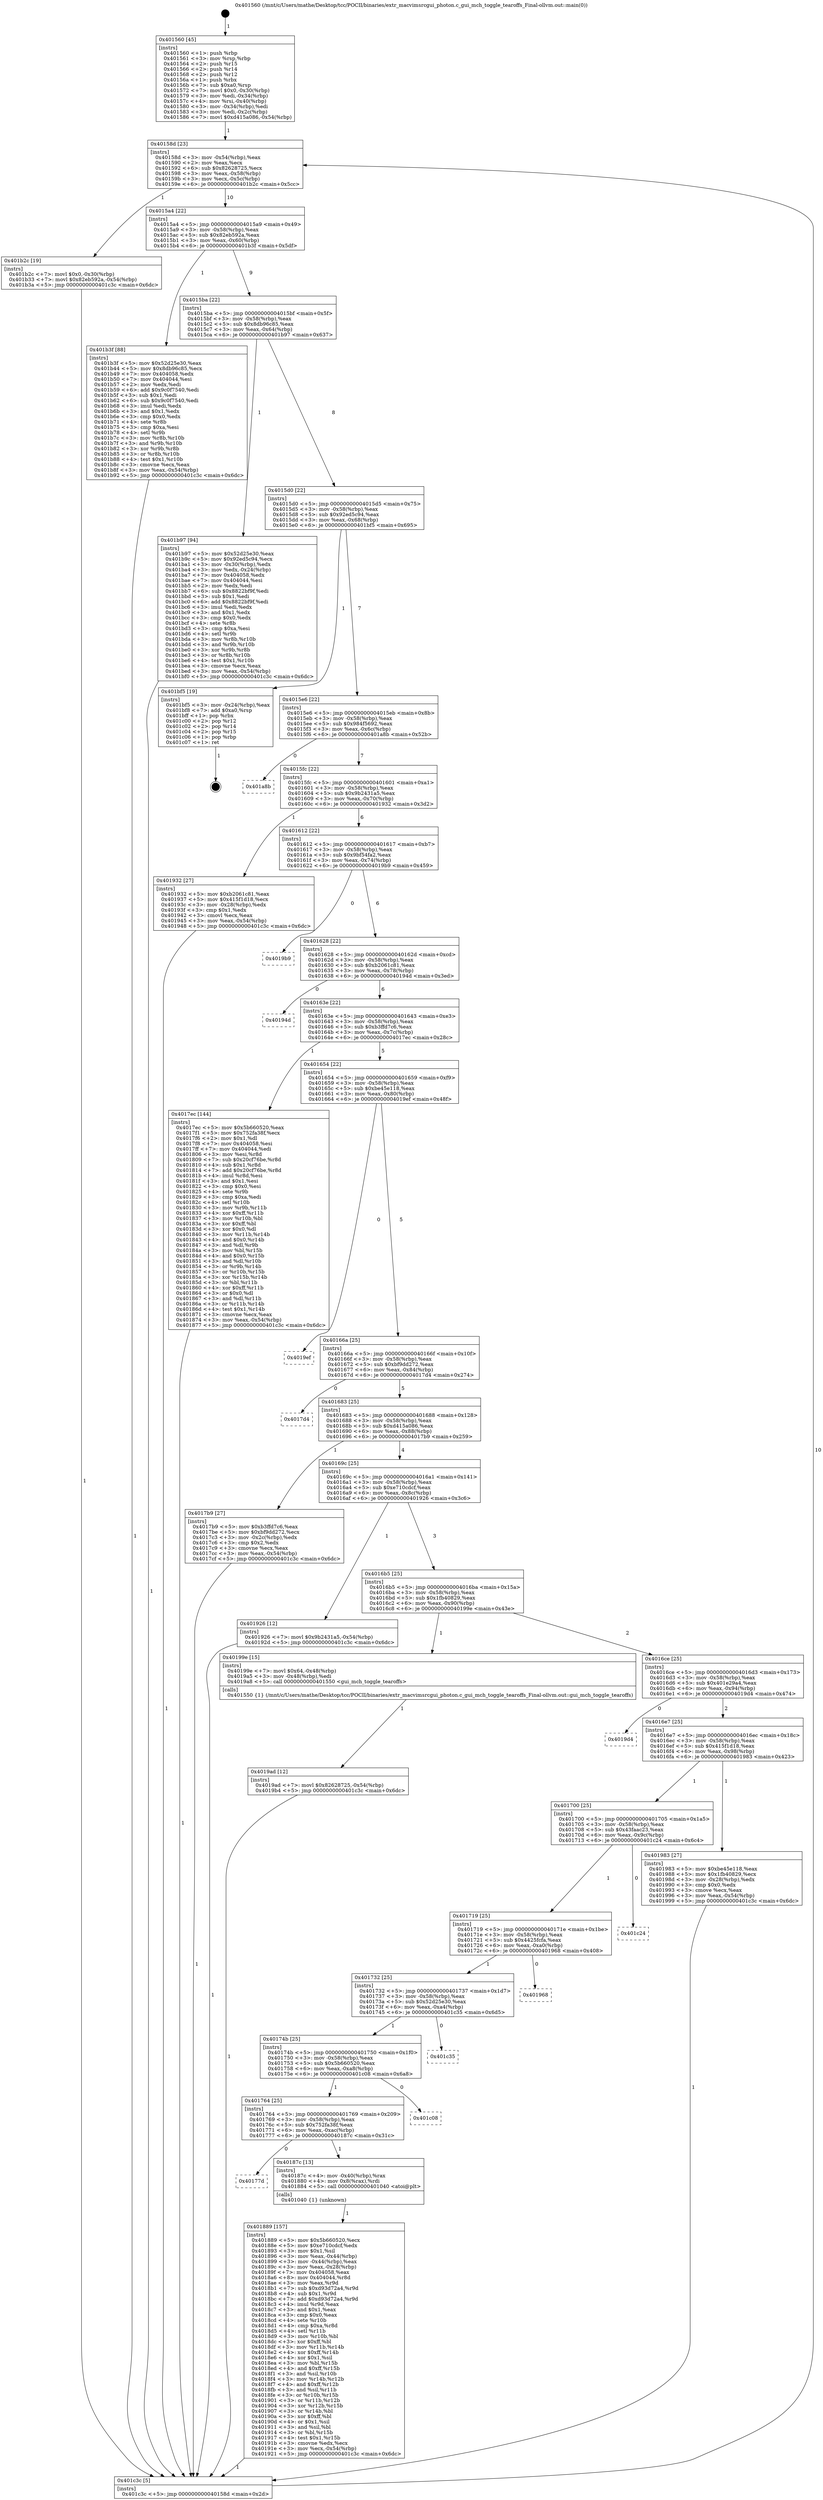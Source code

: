digraph "0x401560" {
  label = "0x401560 (/mnt/c/Users/mathe/Desktop/tcc/POCII/binaries/extr_macvimsrcgui_photon.c_gui_mch_toggle_tearoffs_Final-ollvm.out::main(0))"
  labelloc = "t"
  node[shape=record]

  Entry [label="",width=0.3,height=0.3,shape=circle,fillcolor=black,style=filled]
  "0x40158d" [label="{
     0x40158d [23]\l
     | [instrs]\l
     &nbsp;&nbsp;0x40158d \<+3\>: mov -0x54(%rbp),%eax\l
     &nbsp;&nbsp;0x401590 \<+2\>: mov %eax,%ecx\l
     &nbsp;&nbsp;0x401592 \<+6\>: sub $0x82628725,%ecx\l
     &nbsp;&nbsp;0x401598 \<+3\>: mov %eax,-0x58(%rbp)\l
     &nbsp;&nbsp;0x40159b \<+3\>: mov %ecx,-0x5c(%rbp)\l
     &nbsp;&nbsp;0x40159e \<+6\>: je 0000000000401b2c \<main+0x5cc\>\l
  }"]
  "0x401b2c" [label="{
     0x401b2c [19]\l
     | [instrs]\l
     &nbsp;&nbsp;0x401b2c \<+7\>: movl $0x0,-0x30(%rbp)\l
     &nbsp;&nbsp;0x401b33 \<+7\>: movl $0x82eb592a,-0x54(%rbp)\l
     &nbsp;&nbsp;0x401b3a \<+5\>: jmp 0000000000401c3c \<main+0x6dc\>\l
  }"]
  "0x4015a4" [label="{
     0x4015a4 [22]\l
     | [instrs]\l
     &nbsp;&nbsp;0x4015a4 \<+5\>: jmp 00000000004015a9 \<main+0x49\>\l
     &nbsp;&nbsp;0x4015a9 \<+3\>: mov -0x58(%rbp),%eax\l
     &nbsp;&nbsp;0x4015ac \<+5\>: sub $0x82eb592a,%eax\l
     &nbsp;&nbsp;0x4015b1 \<+3\>: mov %eax,-0x60(%rbp)\l
     &nbsp;&nbsp;0x4015b4 \<+6\>: je 0000000000401b3f \<main+0x5df\>\l
  }"]
  Exit [label="",width=0.3,height=0.3,shape=circle,fillcolor=black,style=filled,peripheries=2]
  "0x401b3f" [label="{
     0x401b3f [88]\l
     | [instrs]\l
     &nbsp;&nbsp;0x401b3f \<+5\>: mov $0x52d25e30,%eax\l
     &nbsp;&nbsp;0x401b44 \<+5\>: mov $0x8db96c85,%ecx\l
     &nbsp;&nbsp;0x401b49 \<+7\>: mov 0x404058,%edx\l
     &nbsp;&nbsp;0x401b50 \<+7\>: mov 0x404044,%esi\l
     &nbsp;&nbsp;0x401b57 \<+2\>: mov %edx,%edi\l
     &nbsp;&nbsp;0x401b59 \<+6\>: add $0x9c0f7540,%edi\l
     &nbsp;&nbsp;0x401b5f \<+3\>: sub $0x1,%edi\l
     &nbsp;&nbsp;0x401b62 \<+6\>: sub $0x9c0f7540,%edi\l
     &nbsp;&nbsp;0x401b68 \<+3\>: imul %edi,%edx\l
     &nbsp;&nbsp;0x401b6b \<+3\>: and $0x1,%edx\l
     &nbsp;&nbsp;0x401b6e \<+3\>: cmp $0x0,%edx\l
     &nbsp;&nbsp;0x401b71 \<+4\>: sete %r8b\l
     &nbsp;&nbsp;0x401b75 \<+3\>: cmp $0xa,%esi\l
     &nbsp;&nbsp;0x401b78 \<+4\>: setl %r9b\l
     &nbsp;&nbsp;0x401b7c \<+3\>: mov %r8b,%r10b\l
     &nbsp;&nbsp;0x401b7f \<+3\>: and %r9b,%r10b\l
     &nbsp;&nbsp;0x401b82 \<+3\>: xor %r9b,%r8b\l
     &nbsp;&nbsp;0x401b85 \<+3\>: or %r8b,%r10b\l
     &nbsp;&nbsp;0x401b88 \<+4\>: test $0x1,%r10b\l
     &nbsp;&nbsp;0x401b8c \<+3\>: cmovne %ecx,%eax\l
     &nbsp;&nbsp;0x401b8f \<+3\>: mov %eax,-0x54(%rbp)\l
     &nbsp;&nbsp;0x401b92 \<+5\>: jmp 0000000000401c3c \<main+0x6dc\>\l
  }"]
  "0x4015ba" [label="{
     0x4015ba [22]\l
     | [instrs]\l
     &nbsp;&nbsp;0x4015ba \<+5\>: jmp 00000000004015bf \<main+0x5f\>\l
     &nbsp;&nbsp;0x4015bf \<+3\>: mov -0x58(%rbp),%eax\l
     &nbsp;&nbsp;0x4015c2 \<+5\>: sub $0x8db96c85,%eax\l
     &nbsp;&nbsp;0x4015c7 \<+3\>: mov %eax,-0x64(%rbp)\l
     &nbsp;&nbsp;0x4015ca \<+6\>: je 0000000000401b97 \<main+0x637\>\l
  }"]
  "0x4019ad" [label="{
     0x4019ad [12]\l
     | [instrs]\l
     &nbsp;&nbsp;0x4019ad \<+7\>: movl $0x82628725,-0x54(%rbp)\l
     &nbsp;&nbsp;0x4019b4 \<+5\>: jmp 0000000000401c3c \<main+0x6dc\>\l
  }"]
  "0x401b97" [label="{
     0x401b97 [94]\l
     | [instrs]\l
     &nbsp;&nbsp;0x401b97 \<+5\>: mov $0x52d25e30,%eax\l
     &nbsp;&nbsp;0x401b9c \<+5\>: mov $0x92ed5c94,%ecx\l
     &nbsp;&nbsp;0x401ba1 \<+3\>: mov -0x30(%rbp),%edx\l
     &nbsp;&nbsp;0x401ba4 \<+3\>: mov %edx,-0x24(%rbp)\l
     &nbsp;&nbsp;0x401ba7 \<+7\>: mov 0x404058,%edx\l
     &nbsp;&nbsp;0x401bae \<+7\>: mov 0x404044,%esi\l
     &nbsp;&nbsp;0x401bb5 \<+2\>: mov %edx,%edi\l
     &nbsp;&nbsp;0x401bb7 \<+6\>: sub $0x8822bf9f,%edi\l
     &nbsp;&nbsp;0x401bbd \<+3\>: sub $0x1,%edi\l
     &nbsp;&nbsp;0x401bc0 \<+6\>: add $0x8822bf9f,%edi\l
     &nbsp;&nbsp;0x401bc6 \<+3\>: imul %edi,%edx\l
     &nbsp;&nbsp;0x401bc9 \<+3\>: and $0x1,%edx\l
     &nbsp;&nbsp;0x401bcc \<+3\>: cmp $0x0,%edx\l
     &nbsp;&nbsp;0x401bcf \<+4\>: sete %r8b\l
     &nbsp;&nbsp;0x401bd3 \<+3\>: cmp $0xa,%esi\l
     &nbsp;&nbsp;0x401bd6 \<+4\>: setl %r9b\l
     &nbsp;&nbsp;0x401bda \<+3\>: mov %r8b,%r10b\l
     &nbsp;&nbsp;0x401bdd \<+3\>: and %r9b,%r10b\l
     &nbsp;&nbsp;0x401be0 \<+3\>: xor %r9b,%r8b\l
     &nbsp;&nbsp;0x401be3 \<+3\>: or %r8b,%r10b\l
     &nbsp;&nbsp;0x401be6 \<+4\>: test $0x1,%r10b\l
     &nbsp;&nbsp;0x401bea \<+3\>: cmovne %ecx,%eax\l
     &nbsp;&nbsp;0x401bed \<+3\>: mov %eax,-0x54(%rbp)\l
     &nbsp;&nbsp;0x401bf0 \<+5\>: jmp 0000000000401c3c \<main+0x6dc\>\l
  }"]
  "0x4015d0" [label="{
     0x4015d0 [22]\l
     | [instrs]\l
     &nbsp;&nbsp;0x4015d0 \<+5\>: jmp 00000000004015d5 \<main+0x75\>\l
     &nbsp;&nbsp;0x4015d5 \<+3\>: mov -0x58(%rbp),%eax\l
     &nbsp;&nbsp;0x4015d8 \<+5\>: sub $0x92ed5c94,%eax\l
     &nbsp;&nbsp;0x4015dd \<+3\>: mov %eax,-0x68(%rbp)\l
     &nbsp;&nbsp;0x4015e0 \<+6\>: je 0000000000401bf5 \<main+0x695\>\l
  }"]
  "0x401889" [label="{
     0x401889 [157]\l
     | [instrs]\l
     &nbsp;&nbsp;0x401889 \<+5\>: mov $0x5b660520,%ecx\l
     &nbsp;&nbsp;0x40188e \<+5\>: mov $0xe710cdcf,%edx\l
     &nbsp;&nbsp;0x401893 \<+3\>: mov $0x1,%sil\l
     &nbsp;&nbsp;0x401896 \<+3\>: mov %eax,-0x44(%rbp)\l
     &nbsp;&nbsp;0x401899 \<+3\>: mov -0x44(%rbp),%eax\l
     &nbsp;&nbsp;0x40189c \<+3\>: mov %eax,-0x28(%rbp)\l
     &nbsp;&nbsp;0x40189f \<+7\>: mov 0x404058,%eax\l
     &nbsp;&nbsp;0x4018a6 \<+8\>: mov 0x404044,%r8d\l
     &nbsp;&nbsp;0x4018ae \<+3\>: mov %eax,%r9d\l
     &nbsp;&nbsp;0x4018b1 \<+7\>: sub $0xd93d72a4,%r9d\l
     &nbsp;&nbsp;0x4018b8 \<+4\>: sub $0x1,%r9d\l
     &nbsp;&nbsp;0x4018bc \<+7\>: add $0xd93d72a4,%r9d\l
     &nbsp;&nbsp;0x4018c3 \<+4\>: imul %r9d,%eax\l
     &nbsp;&nbsp;0x4018c7 \<+3\>: and $0x1,%eax\l
     &nbsp;&nbsp;0x4018ca \<+3\>: cmp $0x0,%eax\l
     &nbsp;&nbsp;0x4018cd \<+4\>: sete %r10b\l
     &nbsp;&nbsp;0x4018d1 \<+4\>: cmp $0xa,%r8d\l
     &nbsp;&nbsp;0x4018d5 \<+4\>: setl %r11b\l
     &nbsp;&nbsp;0x4018d9 \<+3\>: mov %r10b,%bl\l
     &nbsp;&nbsp;0x4018dc \<+3\>: xor $0xff,%bl\l
     &nbsp;&nbsp;0x4018df \<+3\>: mov %r11b,%r14b\l
     &nbsp;&nbsp;0x4018e2 \<+4\>: xor $0xff,%r14b\l
     &nbsp;&nbsp;0x4018e6 \<+4\>: xor $0x1,%sil\l
     &nbsp;&nbsp;0x4018ea \<+3\>: mov %bl,%r15b\l
     &nbsp;&nbsp;0x4018ed \<+4\>: and $0xff,%r15b\l
     &nbsp;&nbsp;0x4018f1 \<+3\>: and %sil,%r10b\l
     &nbsp;&nbsp;0x4018f4 \<+3\>: mov %r14b,%r12b\l
     &nbsp;&nbsp;0x4018f7 \<+4\>: and $0xff,%r12b\l
     &nbsp;&nbsp;0x4018fb \<+3\>: and %sil,%r11b\l
     &nbsp;&nbsp;0x4018fe \<+3\>: or %r10b,%r15b\l
     &nbsp;&nbsp;0x401901 \<+3\>: or %r11b,%r12b\l
     &nbsp;&nbsp;0x401904 \<+3\>: xor %r12b,%r15b\l
     &nbsp;&nbsp;0x401907 \<+3\>: or %r14b,%bl\l
     &nbsp;&nbsp;0x40190a \<+3\>: xor $0xff,%bl\l
     &nbsp;&nbsp;0x40190d \<+4\>: or $0x1,%sil\l
     &nbsp;&nbsp;0x401911 \<+3\>: and %sil,%bl\l
     &nbsp;&nbsp;0x401914 \<+3\>: or %bl,%r15b\l
     &nbsp;&nbsp;0x401917 \<+4\>: test $0x1,%r15b\l
     &nbsp;&nbsp;0x40191b \<+3\>: cmovne %edx,%ecx\l
     &nbsp;&nbsp;0x40191e \<+3\>: mov %ecx,-0x54(%rbp)\l
     &nbsp;&nbsp;0x401921 \<+5\>: jmp 0000000000401c3c \<main+0x6dc\>\l
  }"]
  "0x401bf5" [label="{
     0x401bf5 [19]\l
     | [instrs]\l
     &nbsp;&nbsp;0x401bf5 \<+3\>: mov -0x24(%rbp),%eax\l
     &nbsp;&nbsp;0x401bf8 \<+7\>: add $0xa0,%rsp\l
     &nbsp;&nbsp;0x401bff \<+1\>: pop %rbx\l
     &nbsp;&nbsp;0x401c00 \<+2\>: pop %r12\l
     &nbsp;&nbsp;0x401c02 \<+2\>: pop %r14\l
     &nbsp;&nbsp;0x401c04 \<+2\>: pop %r15\l
     &nbsp;&nbsp;0x401c06 \<+1\>: pop %rbp\l
     &nbsp;&nbsp;0x401c07 \<+1\>: ret\l
  }"]
  "0x4015e6" [label="{
     0x4015e6 [22]\l
     | [instrs]\l
     &nbsp;&nbsp;0x4015e6 \<+5\>: jmp 00000000004015eb \<main+0x8b\>\l
     &nbsp;&nbsp;0x4015eb \<+3\>: mov -0x58(%rbp),%eax\l
     &nbsp;&nbsp;0x4015ee \<+5\>: sub $0x984f5692,%eax\l
     &nbsp;&nbsp;0x4015f3 \<+3\>: mov %eax,-0x6c(%rbp)\l
     &nbsp;&nbsp;0x4015f6 \<+6\>: je 0000000000401a8b \<main+0x52b\>\l
  }"]
  "0x40177d" [label="{
     0x40177d\l
  }", style=dashed]
  "0x401a8b" [label="{
     0x401a8b\l
  }", style=dashed]
  "0x4015fc" [label="{
     0x4015fc [22]\l
     | [instrs]\l
     &nbsp;&nbsp;0x4015fc \<+5\>: jmp 0000000000401601 \<main+0xa1\>\l
     &nbsp;&nbsp;0x401601 \<+3\>: mov -0x58(%rbp),%eax\l
     &nbsp;&nbsp;0x401604 \<+5\>: sub $0x9b2431a5,%eax\l
     &nbsp;&nbsp;0x401609 \<+3\>: mov %eax,-0x70(%rbp)\l
     &nbsp;&nbsp;0x40160c \<+6\>: je 0000000000401932 \<main+0x3d2\>\l
  }"]
  "0x40187c" [label="{
     0x40187c [13]\l
     | [instrs]\l
     &nbsp;&nbsp;0x40187c \<+4\>: mov -0x40(%rbp),%rax\l
     &nbsp;&nbsp;0x401880 \<+4\>: mov 0x8(%rax),%rdi\l
     &nbsp;&nbsp;0x401884 \<+5\>: call 0000000000401040 \<atoi@plt\>\l
     | [calls]\l
     &nbsp;&nbsp;0x401040 \{1\} (unknown)\l
  }"]
  "0x401932" [label="{
     0x401932 [27]\l
     | [instrs]\l
     &nbsp;&nbsp;0x401932 \<+5\>: mov $0xb2061c81,%eax\l
     &nbsp;&nbsp;0x401937 \<+5\>: mov $0x415f1d18,%ecx\l
     &nbsp;&nbsp;0x40193c \<+3\>: mov -0x28(%rbp),%edx\l
     &nbsp;&nbsp;0x40193f \<+3\>: cmp $0x1,%edx\l
     &nbsp;&nbsp;0x401942 \<+3\>: cmovl %ecx,%eax\l
     &nbsp;&nbsp;0x401945 \<+3\>: mov %eax,-0x54(%rbp)\l
     &nbsp;&nbsp;0x401948 \<+5\>: jmp 0000000000401c3c \<main+0x6dc\>\l
  }"]
  "0x401612" [label="{
     0x401612 [22]\l
     | [instrs]\l
     &nbsp;&nbsp;0x401612 \<+5\>: jmp 0000000000401617 \<main+0xb7\>\l
     &nbsp;&nbsp;0x401617 \<+3\>: mov -0x58(%rbp),%eax\l
     &nbsp;&nbsp;0x40161a \<+5\>: sub $0x9bf54fa2,%eax\l
     &nbsp;&nbsp;0x40161f \<+3\>: mov %eax,-0x74(%rbp)\l
     &nbsp;&nbsp;0x401622 \<+6\>: je 00000000004019b9 \<main+0x459\>\l
  }"]
  "0x401764" [label="{
     0x401764 [25]\l
     | [instrs]\l
     &nbsp;&nbsp;0x401764 \<+5\>: jmp 0000000000401769 \<main+0x209\>\l
     &nbsp;&nbsp;0x401769 \<+3\>: mov -0x58(%rbp),%eax\l
     &nbsp;&nbsp;0x40176c \<+5\>: sub $0x752fa38f,%eax\l
     &nbsp;&nbsp;0x401771 \<+6\>: mov %eax,-0xac(%rbp)\l
     &nbsp;&nbsp;0x401777 \<+6\>: je 000000000040187c \<main+0x31c\>\l
  }"]
  "0x4019b9" [label="{
     0x4019b9\l
  }", style=dashed]
  "0x401628" [label="{
     0x401628 [22]\l
     | [instrs]\l
     &nbsp;&nbsp;0x401628 \<+5\>: jmp 000000000040162d \<main+0xcd\>\l
     &nbsp;&nbsp;0x40162d \<+3\>: mov -0x58(%rbp),%eax\l
     &nbsp;&nbsp;0x401630 \<+5\>: sub $0xb2061c81,%eax\l
     &nbsp;&nbsp;0x401635 \<+3\>: mov %eax,-0x78(%rbp)\l
     &nbsp;&nbsp;0x401638 \<+6\>: je 000000000040194d \<main+0x3ed\>\l
  }"]
  "0x401c08" [label="{
     0x401c08\l
  }", style=dashed]
  "0x40194d" [label="{
     0x40194d\l
  }", style=dashed]
  "0x40163e" [label="{
     0x40163e [22]\l
     | [instrs]\l
     &nbsp;&nbsp;0x40163e \<+5\>: jmp 0000000000401643 \<main+0xe3\>\l
     &nbsp;&nbsp;0x401643 \<+3\>: mov -0x58(%rbp),%eax\l
     &nbsp;&nbsp;0x401646 \<+5\>: sub $0xb3ffd7c6,%eax\l
     &nbsp;&nbsp;0x40164b \<+3\>: mov %eax,-0x7c(%rbp)\l
     &nbsp;&nbsp;0x40164e \<+6\>: je 00000000004017ec \<main+0x28c\>\l
  }"]
  "0x40174b" [label="{
     0x40174b [25]\l
     | [instrs]\l
     &nbsp;&nbsp;0x40174b \<+5\>: jmp 0000000000401750 \<main+0x1f0\>\l
     &nbsp;&nbsp;0x401750 \<+3\>: mov -0x58(%rbp),%eax\l
     &nbsp;&nbsp;0x401753 \<+5\>: sub $0x5b660520,%eax\l
     &nbsp;&nbsp;0x401758 \<+6\>: mov %eax,-0xa8(%rbp)\l
     &nbsp;&nbsp;0x40175e \<+6\>: je 0000000000401c08 \<main+0x6a8\>\l
  }"]
  "0x4017ec" [label="{
     0x4017ec [144]\l
     | [instrs]\l
     &nbsp;&nbsp;0x4017ec \<+5\>: mov $0x5b660520,%eax\l
     &nbsp;&nbsp;0x4017f1 \<+5\>: mov $0x752fa38f,%ecx\l
     &nbsp;&nbsp;0x4017f6 \<+2\>: mov $0x1,%dl\l
     &nbsp;&nbsp;0x4017f8 \<+7\>: mov 0x404058,%esi\l
     &nbsp;&nbsp;0x4017ff \<+7\>: mov 0x404044,%edi\l
     &nbsp;&nbsp;0x401806 \<+3\>: mov %esi,%r8d\l
     &nbsp;&nbsp;0x401809 \<+7\>: sub $0x20cf76be,%r8d\l
     &nbsp;&nbsp;0x401810 \<+4\>: sub $0x1,%r8d\l
     &nbsp;&nbsp;0x401814 \<+7\>: add $0x20cf76be,%r8d\l
     &nbsp;&nbsp;0x40181b \<+4\>: imul %r8d,%esi\l
     &nbsp;&nbsp;0x40181f \<+3\>: and $0x1,%esi\l
     &nbsp;&nbsp;0x401822 \<+3\>: cmp $0x0,%esi\l
     &nbsp;&nbsp;0x401825 \<+4\>: sete %r9b\l
     &nbsp;&nbsp;0x401829 \<+3\>: cmp $0xa,%edi\l
     &nbsp;&nbsp;0x40182c \<+4\>: setl %r10b\l
     &nbsp;&nbsp;0x401830 \<+3\>: mov %r9b,%r11b\l
     &nbsp;&nbsp;0x401833 \<+4\>: xor $0xff,%r11b\l
     &nbsp;&nbsp;0x401837 \<+3\>: mov %r10b,%bl\l
     &nbsp;&nbsp;0x40183a \<+3\>: xor $0xff,%bl\l
     &nbsp;&nbsp;0x40183d \<+3\>: xor $0x0,%dl\l
     &nbsp;&nbsp;0x401840 \<+3\>: mov %r11b,%r14b\l
     &nbsp;&nbsp;0x401843 \<+4\>: and $0x0,%r14b\l
     &nbsp;&nbsp;0x401847 \<+3\>: and %dl,%r9b\l
     &nbsp;&nbsp;0x40184a \<+3\>: mov %bl,%r15b\l
     &nbsp;&nbsp;0x40184d \<+4\>: and $0x0,%r15b\l
     &nbsp;&nbsp;0x401851 \<+3\>: and %dl,%r10b\l
     &nbsp;&nbsp;0x401854 \<+3\>: or %r9b,%r14b\l
     &nbsp;&nbsp;0x401857 \<+3\>: or %r10b,%r15b\l
     &nbsp;&nbsp;0x40185a \<+3\>: xor %r15b,%r14b\l
     &nbsp;&nbsp;0x40185d \<+3\>: or %bl,%r11b\l
     &nbsp;&nbsp;0x401860 \<+4\>: xor $0xff,%r11b\l
     &nbsp;&nbsp;0x401864 \<+3\>: or $0x0,%dl\l
     &nbsp;&nbsp;0x401867 \<+3\>: and %dl,%r11b\l
     &nbsp;&nbsp;0x40186a \<+3\>: or %r11b,%r14b\l
     &nbsp;&nbsp;0x40186d \<+4\>: test $0x1,%r14b\l
     &nbsp;&nbsp;0x401871 \<+3\>: cmovne %ecx,%eax\l
     &nbsp;&nbsp;0x401874 \<+3\>: mov %eax,-0x54(%rbp)\l
     &nbsp;&nbsp;0x401877 \<+5\>: jmp 0000000000401c3c \<main+0x6dc\>\l
  }"]
  "0x401654" [label="{
     0x401654 [22]\l
     | [instrs]\l
     &nbsp;&nbsp;0x401654 \<+5\>: jmp 0000000000401659 \<main+0xf9\>\l
     &nbsp;&nbsp;0x401659 \<+3\>: mov -0x58(%rbp),%eax\l
     &nbsp;&nbsp;0x40165c \<+5\>: sub $0xbe45e118,%eax\l
     &nbsp;&nbsp;0x401661 \<+3\>: mov %eax,-0x80(%rbp)\l
     &nbsp;&nbsp;0x401664 \<+6\>: je 00000000004019ef \<main+0x48f\>\l
  }"]
  "0x401c35" [label="{
     0x401c35\l
  }", style=dashed]
  "0x4019ef" [label="{
     0x4019ef\l
  }", style=dashed]
  "0x40166a" [label="{
     0x40166a [25]\l
     | [instrs]\l
     &nbsp;&nbsp;0x40166a \<+5\>: jmp 000000000040166f \<main+0x10f\>\l
     &nbsp;&nbsp;0x40166f \<+3\>: mov -0x58(%rbp),%eax\l
     &nbsp;&nbsp;0x401672 \<+5\>: sub $0xbf9dd272,%eax\l
     &nbsp;&nbsp;0x401677 \<+6\>: mov %eax,-0x84(%rbp)\l
     &nbsp;&nbsp;0x40167d \<+6\>: je 00000000004017d4 \<main+0x274\>\l
  }"]
  "0x401732" [label="{
     0x401732 [25]\l
     | [instrs]\l
     &nbsp;&nbsp;0x401732 \<+5\>: jmp 0000000000401737 \<main+0x1d7\>\l
     &nbsp;&nbsp;0x401737 \<+3\>: mov -0x58(%rbp),%eax\l
     &nbsp;&nbsp;0x40173a \<+5\>: sub $0x52d25e30,%eax\l
     &nbsp;&nbsp;0x40173f \<+6\>: mov %eax,-0xa4(%rbp)\l
     &nbsp;&nbsp;0x401745 \<+6\>: je 0000000000401c35 \<main+0x6d5\>\l
  }"]
  "0x4017d4" [label="{
     0x4017d4\l
  }", style=dashed]
  "0x401683" [label="{
     0x401683 [25]\l
     | [instrs]\l
     &nbsp;&nbsp;0x401683 \<+5\>: jmp 0000000000401688 \<main+0x128\>\l
     &nbsp;&nbsp;0x401688 \<+3\>: mov -0x58(%rbp),%eax\l
     &nbsp;&nbsp;0x40168b \<+5\>: sub $0xd415a086,%eax\l
     &nbsp;&nbsp;0x401690 \<+6\>: mov %eax,-0x88(%rbp)\l
     &nbsp;&nbsp;0x401696 \<+6\>: je 00000000004017b9 \<main+0x259\>\l
  }"]
  "0x401968" [label="{
     0x401968\l
  }", style=dashed]
  "0x4017b9" [label="{
     0x4017b9 [27]\l
     | [instrs]\l
     &nbsp;&nbsp;0x4017b9 \<+5\>: mov $0xb3ffd7c6,%eax\l
     &nbsp;&nbsp;0x4017be \<+5\>: mov $0xbf9dd272,%ecx\l
     &nbsp;&nbsp;0x4017c3 \<+3\>: mov -0x2c(%rbp),%edx\l
     &nbsp;&nbsp;0x4017c6 \<+3\>: cmp $0x2,%edx\l
     &nbsp;&nbsp;0x4017c9 \<+3\>: cmovne %ecx,%eax\l
     &nbsp;&nbsp;0x4017cc \<+3\>: mov %eax,-0x54(%rbp)\l
     &nbsp;&nbsp;0x4017cf \<+5\>: jmp 0000000000401c3c \<main+0x6dc\>\l
  }"]
  "0x40169c" [label="{
     0x40169c [25]\l
     | [instrs]\l
     &nbsp;&nbsp;0x40169c \<+5\>: jmp 00000000004016a1 \<main+0x141\>\l
     &nbsp;&nbsp;0x4016a1 \<+3\>: mov -0x58(%rbp),%eax\l
     &nbsp;&nbsp;0x4016a4 \<+5\>: sub $0xe710cdcf,%eax\l
     &nbsp;&nbsp;0x4016a9 \<+6\>: mov %eax,-0x8c(%rbp)\l
     &nbsp;&nbsp;0x4016af \<+6\>: je 0000000000401926 \<main+0x3c6\>\l
  }"]
  "0x401c3c" [label="{
     0x401c3c [5]\l
     | [instrs]\l
     &nbsp;&nbsp;0x401c3c \<+5\>: jmp 000000000040158d \<main+0x2d\>\l
  }"]
  "0x401560" [label="{
     0x401560 [45]\l
     | [instrs]\l
     &nbsp;&nbsp;0x401560 \<+1\>: push %rbp\l
     &nbsp;&nbsp;0x401561 \<+3\>: mov %rsp,%rbp\l
     &nbsp;&nbsp;0x401564 \<+2\>: push %r15\l
     &nbsp;&nbsp;0x401566 \<+2\>: push %r14\l
     &nbsp;&nbsp;0x401568 \<+2\>: push %r12\l
     &nbsp;&nbsp;0x40156a \<+1\>: push %rbx\l
     &nbsp;&nbsp;0x40156b \<+7\>: sub $0xa0,%rsp\l
     &nbsp;&nbsp;0x401572 \<+7\>: movl $0x0,-0x30(%rbp)\l
     &nbsp;&nbsp;0x401579 \<+3\>: mov %edi,-0x34(%rbp)\l
     &nbsp;&nbsp;0x40157c \<+4\>: mov %rsi,-0x40(%rbp)\l
     &nbsp;&nbsp;0x401580 \<+3\>: mov -0x34(%rbp),%edi\l
     &nbsp;&nbsp;0x401583 \<+3\>: mov %edi,-0x2c(%rbp)\l
     &nbsp;&nbsp;0x401586 \<+7\>: movl $0xd415a086,-0x54(%rbp)\l
  }"]
  "0x401719" [label="{
     0x401719 [25]\l
     | [instrs]\l
     &nbsp;&nbsp;0x401719 \<+5\>: jmp 000000000040171e \<main+0x1be\>\l
     &nbsp;&nbsp;0x40171e \<+3\>: mov -0x58(%rbp),%eax\l
     &nbsp;&nbsp;0x401721 \<+5\>: sub $0x4425fcfa,%eax\l
     &nbsp;&nbsp;0x401726 \<+6\>: mov %eax,-0xa0(%rbp)\l
     &nbsp;&nbsp;0x40172c \<+6\>: je 0000000000401968 \<main+0x408\>\l
  }"]
  "0x401926" [label="{
     0x401926 [12]\l
     | [instrs]\l
     &nbsp;&nbsp;0x401926 \<+7\>: movl $0x9b2431a5,-0x54(%rbp)\l
     &nbsp;&nbsp;0x40192d \<+5\>: jmp 0000000000401c3c \<main+0x6dc\>\l
  }"]
  "0x4016b5" [label="{
     0x4016b5 [25]\l
     | [instrs]\l
     &nbsp;&nbsp;0x4016b5 \<+5\>: jmp 00000000004016ba \<main+0x15a\>\l
     &nbsp;&nbsp;0x4016ba \<+3\>: mov -0x58(%rbp),%eax\l
     &nbsp;&nbsp;0x4016bd \<+5\>: sub $0x1fb40829,%eax\l
     &nbsp;&nbsp;0x4016c2 \<+6\>: mov %eax,-0x90(%rbp)\l
     &nbsp;&nbsp;0x4016c8 \<+6\>: je 000000000040199e \<main+0x43e\>\l
  }"]
  "0x401c24" [label="{
     0x401c24\l
  }", style=dashed]
  "0x40199e" [label="{
     0x40199e [15]\l
     | [instrs]\l
     &nbsp;&nbsp;0x40199e \<+7\>: movl $0x64,-0x48(%rbp)\l
     &nbsp;&nbsp;0x4019a5 \<+3\>: mov -0x48(%rbp),%edi\l
     &nbsp;&nbsp;0x4019a8 \<+5\>: call 0000000000401550 \<gui_mch_toggle_tearoffs\>\l
     | [calls]\l
     &nbsp;&nbsp;0x401550 \{1\} (/mnt/c/Users/mathe/Desktop/tcc/POCII/binaries/extr_macvimsrcgui_photon.c_gui_mch_toggle_tearoffs_Final-ollvm.out::gui_mch_toggle_tearoffs)\l
  }"]
  "0x4016ce" [label="{
     0x4016ce [25]\l
     | [instrs]\l
     &nbsp;&nbsp;0x4016ce \<+5\>: jmp 00000000004016d3 \<main+0x173\>\l
     &nbsp;&nbsp;0x4016d3 \<+3\>: mov -0x58(%rbp),%eax\l
     &nbsp;&nbsp;0x4016d6 \<+5\>: sub $0x401e29a4,%eax\l
     &nbsp;&nbsp;0x4016db \<+6\>: mov %eax,-0x94(%rbp)\l
     &nbsp;&nbsp;0x4016e1 \<+6\>: je 00000000004019d4 \<main+0x474\>\l
  }"]
  "0x401700" [label="{
     0x401700 [25]\l
     | [instrs]\l
     &nbsp;&nbsp;0x401700 \<+5\>: jmp 0000000000401705 \<main+0x1a5\>\l
     &nbsp;&nbsp;0x401705 \<+3\>: mov -0x58(%rbp),%eax\l
     &nbsp;&nbsp;0x401708 \<+5\>: sub $0x43faac23,%eax\l
     &nbsp;&nbsp;0x40170d \<+6\>: mov %eax,-0x9c(%rbp)\l
     &nbsp;&nbsp;0x401713 \<+6\>: je 0000000000401c24 \<main+0x6c4\>\l
  }"]
  "0x4019d4" [label="{
     0x4019d4\l
  }", style=dashed]
  "0x4016e7" [label="{
     0x4016e7 [25]\l
     | [instrs]\l
     &nbsp;&nbsp;0x4016e7 \<+5\>: jmp 00000000004016ec \<main+0x18c\>\l
     &nbsp;&nbsp;0x4016ec \<+3\>: mov -0x58(%rbp),%eax\l
     &nbsp;&nbsp;0x4016ef \<+5\>: sub $0x415f1d18,%eax\l
     &nbsp;&nbsp;0x4016f4 \<+6\>: mov %eax,-0x98(%rbp)\l
     &nbsp;&nbsp;0x4016fa \<+6\>: je 0000000000401983 \<main+0x423\>\l
  }"]
  "0x401983" [label="{
     0x401983 [27]\l
     | [instrs]\l
     &nbsp;&nbsp;0x401983 \<+5\>: mov $0xbe45e118,%eax\l
     &nbsp;&nbsp;0x401988 \<+5\>: mov $0x1fb40829,%ecx\l
     &nbsp;&nbsp;0x40198d \<+3\>: mov -0x28(%rbp),%edx\l
     &nbsp;&nbsp;0x401990 \<+3\>: cmp $0x0,%edx\l
     &nbsp;&nbsp;0x401993 \<+3\>: cmove %ecx,%eax\l
     &nbsp;&nbsp;0x401996 \<+3\>: mov %eax,-0x54(%rbp)\l
     &nbsp;&nbsp;0x401999 \<+5\>: jmp 0000000000401c3c \<main+0x6dc\>\l
  }"]
  Entry -> "0x401560" [label=" 1"]
  "0x40158d" -> "0x401b2c" [label=" 1"]
  "0x40158d" -> "0x4015a4" [label=" 10"]
  "0x401bf5" -> Exit [label=" 1"]
  "0x4015a4" -> "0x401b3f" [label=" 1"]
  "0x4015a4" -> "0x4015ba" [label=" 9"]
  "0x401b97" -> "0x401c3c" [label=" 1"]
  "0x4015ba" -> "0x401b97" [label=" 1"]
  "0x4015ba" -> "0x4015d0" [label=" 8"]
  "0x401b3f" -> "0x401c3c" [label=" 1"]
  "0x4015d0" -> "0x401bf5" [label=" 1"]
  "0x4015d0" -> "0x4015e6" [label=" 7"]
  "0x401b2c" -> "0x401c3c" [label=" 1"]
  "0x4015e6" -> "0x401a8b" [label=" 0"]
  "0x4015e6" -> "0x4015fc" [label=" 7"]
  "0x4019ad" -> "0x401c3c" [label=" 1"]
  "0x4015fc" -> "0x401932" [label=" 1"]
  "0x4015fc" -> "0x401612" [label=" 6"]
  "0x40199e" -> "0x4019ad" [label=" 1"]
  "0x401612" -> "0x4019b9" [label=" 0"]
  "0x401612" -> "0x401628" [label=" 6"]
  "0x401932" -> "0x401c3c" [label=" 1"]
  "0x401628" -> "0x40194d" [label=" 0"]
  "0x401628" -> "0x40163e" [label=" 6"]
  "0x401926" -> "0x401c3c" [label=" 1"]
  "0x40163e" -> "0x4017ec" [label=" 1"]
  "0x40163e" -> "0x401654" [label=" 5"]
  "0x40187c" -> "0x401889" [label=" 1"]
  "0x401654" -> "0x4019ef" [label=" 0"]
  "0x401654" -> "0x40166a" [label=" 5"]
  "0x401764" -> "0x40177d" [label=" 0"]
  "0x40166a" -> "0x4017d4" [label=" 0"]
  "0x40166a" -> "0x401683" [label=" 5"]
  "0x401983" -> "0x401c3c" [label=" 1"]
  "0x401683" -> "0x4017b9" [label=" 1"]
  "0x401683" -> "0x40169c" [label=" 4"]
  "0x4017b9" -> "0x401c3c" [label=" 1"]
  "0x401560" -> "0x40158d" [label=" 1"]
  "0x401c3c" -> "0x40158d" [label=" 10"]
  "0x4017ec" -> "0x401c3c" [label=" 1"]
  "0x40174b" -> "0x401764" [label=" 1"]
  "0x40169c" -> "0x401926" [label=" 1"]
  "0x40169c" -> "0x4016b5" [label=" 3"]
  "0x401889" -> "0x401c3c" [label=" 1"]
  "0x4016b5" -> "0x40199e" [label=" 1"]
  "0x4016b5" -> "0x4016ce" [label=" 2"]
  "0x401732" -> "0x40174b" [label=" 1"]
  "0x4016ce" -> "0x4019d4" [label=" 0"]
  "0x4016ce" -> "0x4016e7" [label=" 2"]
  "0x401764" -> "0x40187c" [label=" 1"]
  "0x4016e7" -> "0x401983" [label=" 1"]
  "0x4016e7" -> "0x401700" [label=" 1"]
  "0x401732" -> "0x401c35" [label=" 0"]
  "0x401700" -> "0x401c24" [label=" 0"]
  "0x401700" -> "0x401719" [label=" 1"]
  "0x40174b" -> "0x401c08" [label=" 0"]
  "0x401719" -> "0x401968" [label=" 0"]
  "0x401719" -> "0x401732" [label=" 1"]
}
